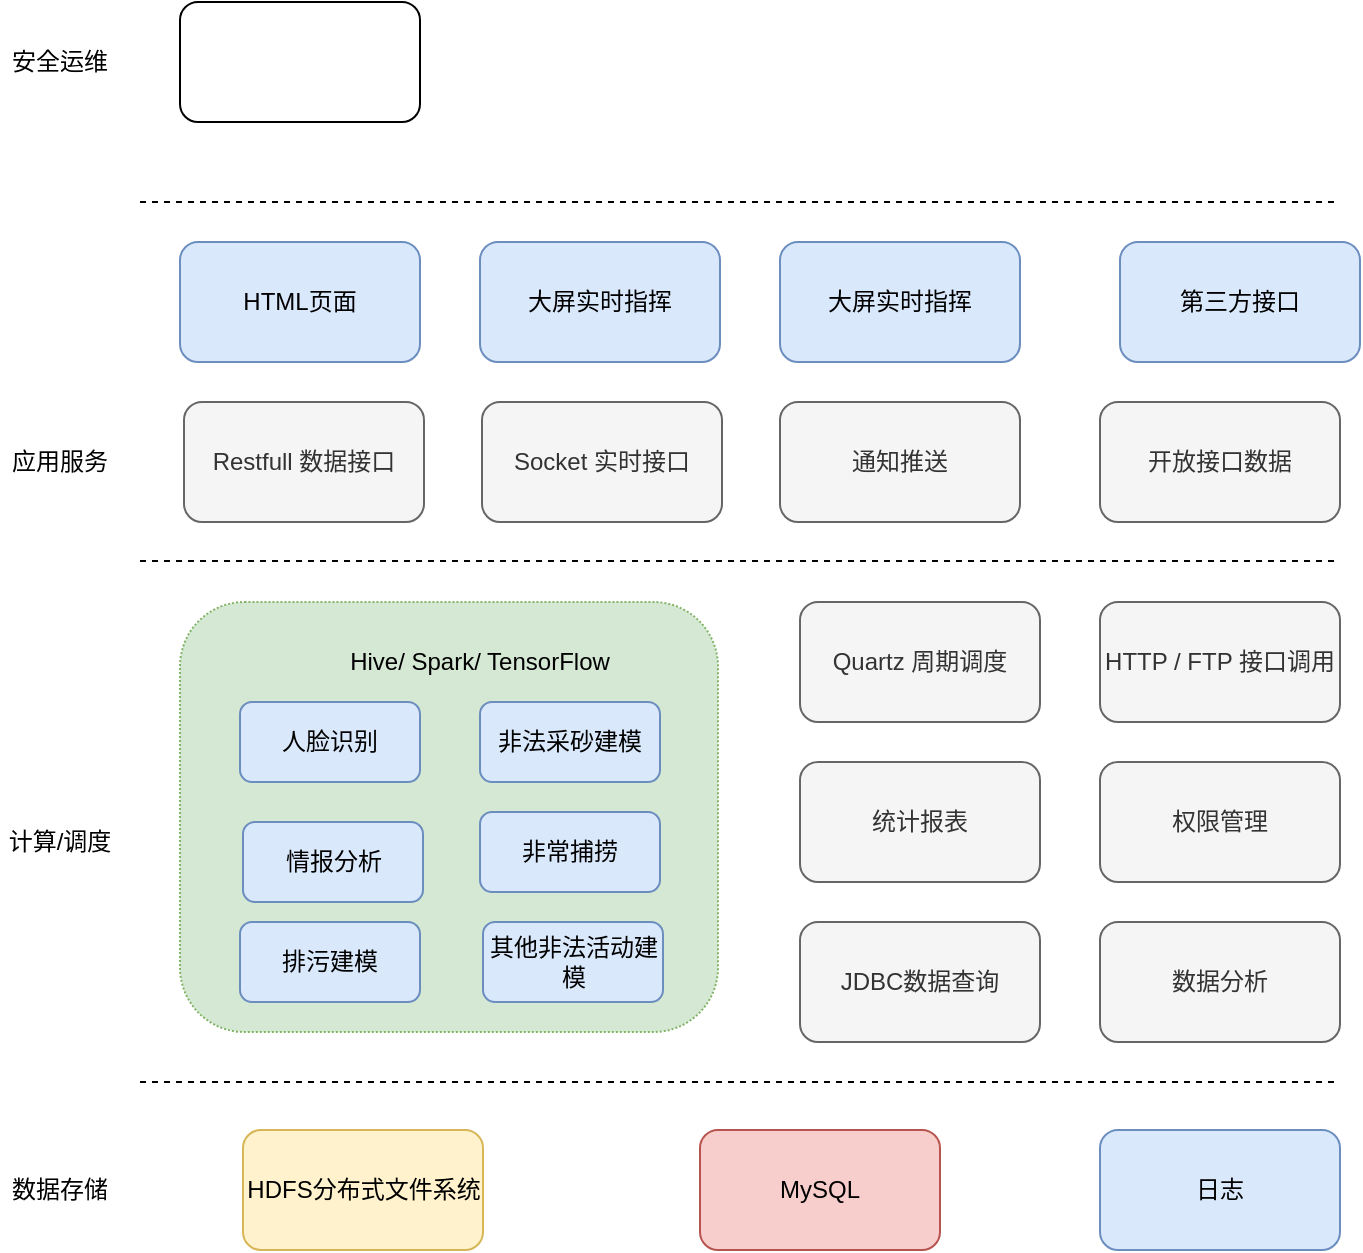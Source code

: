 <mxfile version="12.3.6" type="github" pages="1">
  <diagram id="wH5oIil5O3f5OFuHpAPj" name="第 1 页">
    <mxGraphModel dx="893" dy="1760" grid="1" gridSize="10" guides="1" tooltips="1" connect="1" arrows="1" fold="1" page="1" pageScale="1" pageWidth="827" pageHeight="1169" math="0" shadow="0">
      <root>
        <mxCell id="0"/>
        <mxCell id="1" parent="0"/>
        <mxCell id="3A5Cxgbc8CVoEQmnolI1-1" value="HDFS分布式文件系统" style="rounded=1;whiteSpace=wrap;html=1;fillColor=#fff2cc;strokeColor=#d6b656;" vertex="1" parent="1">
          <mxGeometry x="171.5" y="494" width="120" height="60" as="geometry"/>
        </mxCell>
        <mxCell id="3A5Cxgbc8CVoEQmnolI1-2" value="MySQL" style="rounded=1;whiteSpace=wrap;html=1;fillColor=#f8cecc;strokeColor=#b85450;" vertex="1" parent="1">
          <mxGeometry x="400" y="494" width="120" height="60" as="geometry"/>
        </mxCell>
        <mxCell id="3A5Cxgbc8CVoEQmnolI1-4" value="" style="endArrow=none;dashed=1;html=1;" edge="1" parent="1">
          <mxGeometry width="50" height="50" relative="1" as="geometry">
            <mxPoint x="120" y="470" as="sourcePoint"/>
            <mxPoint x="720" y="470" as="targetPoint"/>
            <Array as="points">
              <mxPoint x="400" y="470"/>
            </Array>
          </mxGeometry>
        </mxCell>
        <mxCell id="3A5Cxgbc8CVoEQmnolI1-5" value="数据存储" style="text;html=1;strokeColor=none;fillColor=none;align=center;verticalAlign=middle;whiteSpace=wrap;rounded=0;" vertex="1" parent="1">
          <mxGeometry x="50" y="514" width="60" height="20" as="geometry"/>
        </mxCell>
        <mxCell id="3A5Cxgbc8CVoEQmnolI1-6" value="日志" style="rounded=1;whiteSpace=wrap;html=1;fillColor=#dae8fc;strokeColor=#6c8ebf;" vertex="1" parent="1">
          <mxGeometry x="600" y="494" width="120" height="60" as="geometry"/>
        </mxCell>
        <mxCell id="3A5Cxgbc8CVoEQmnolI1-7" value="计算/调度" style="text;html=1;strokeColor=none;fillColor=none;align=center;verticalAlign=middle;whiteSpace=wrap;rounded=0;" vertex="1" parent="1">
          <mxGeometry x="50" y="340" width="60" height="20" as="geometry"/>
        </mxCell>
        <mxCell id="3A5Cxgbc8CVoEQmnolI1-8" value="应用服务" style="text;html=1;strokeColor=none;fillColor=none;align=center;verticalAlign=middle;whiteSpace=wrap;rounded=0;" vertex="1" parent="1">
          <mxGeometry x="50" y="150" width="60" height="20" as="geometry"/>
        </mxCell>
        <mxCell id="3A5Cxgbc8CVoEQmnolI1-9" value="安全运维" style="text;html=1;strokeColor=none;fillColor=none;align=center;verticalAlign=middle;whiteSpace=wrap;rounded=0;" vertex="1" parent="1">
          <mxGeometry x="50" y="-50" width="60" height="20" as="geometry"/>
        </mxCell>
        <mxCell id="3A5Cxgbc8CVoEQmnolI1-10" value="" style="rounded=1;whiteSpace=wrap;html=1;dashed=1;dashPattern=1 1;fillColor=#d5e8d4;strokeColor=#82b366;" vertex="1" parent="1">
          <mxGeometry x="140" y="230" width="269" height="215" as="geometry"/>
        </mxCell>
        <mxCell id="3A5Cxgbc8CVoEQmnolI1-12" value="人脸识别" style="rounded=1;whiteSpace=wrap;html=1;fillColor=#dae8fc;strokeColor=#6c8ebf;" vertex="1" parent="1">
          <mxGeometry x="170" y="280" width="90" height="40" as="geometry"/>
        </mxCell>
        <mxCell id="3A5Cxgbc8CVoEQmnolI1-13" value="情报分析" style="rounded=1;whiteSpace=wrap;html=1;fillColor=#dae8fc;strokeColor=#6c8ebf;" vertex="1" parent="1">
          <mxGeometry x="171.5" y="340" width="90" height="40" as="geometry"/>
        </mxCell>
        <mxCell id="3A5Cxgbc8CVoEQmnolI1-14" value="非法采砂建模" style="rounded=1;whiteSpace=wrap;html=1;fillColor=#dae8fc;strokeColor=#6c8ebf;" vertex="1" parent="1">
          <mxGeometry x="290" y="280" width="90" height="40" as="geometry"/>
        </mxCell>
        <mxCell id="3A5Cxgbc8CVoEQmnolI1-15" value="非常捕捞" style="rounded=1;whiteSpace=wrap;html=1;fillColor=#dae8fc;strokeColor=#6c8ebf;" vertex="1" parent="1">
          <mxGeometry x="290" y="335" width="90" height="40" as="geometry"/>
        </mxCell>
        <mxCell id="3A5Cxgbc8CVoEQmnolI1-16" value="其他非法活动建模" style="rounded=1;whiteSpace=wrap;html=1;fillColor=#dae8fc;strokeColor=#6c8ebf;" vertex="1" parent="1">
          <mxGeometry x="291.5" y="390" width="90" height="40" as="geometry"/>
        </mxCell>
        <mxCell id="3A5Cxgbc8CVoEQmnolI1-17" value="排污建模" style="rounded=1;whiteSpace=wrap;html=1;fillColor=#dae8fc;strokeColor=#6c8ebf;" vertex="1" parent="1">
          <mxGeometry x="170" y="390" width="90" height="40" as="geometry"/>
        </mxCell>
        <mxCell id="3A5Cxgbc8CVoEQmnolI1-18" value="Quartz 周期调度" style="rounded=1;whiteSpace=wrap;html=1;fillColor=#f5f5f5;strokeColor=#666666;fontColor=#333333;" vertex="1" parent="1">
          <mxGeometry x="450" y="230" width="120" height="60" as="geometry"/>
        </mxCell>
        <mxCell id="3A5Cxgbc8CVoEQmnolI1-19" value="统计报表" style="rounded=1;whiteSpace=wrap;html=1;fillColor=#f5f5f5;strokeColor=#666666;fontColor=#333333;" vertex="1" parent="1">
          <mxGeometry x="450" y="310" width="120" height="60" as="geometry"/>
        </mxCell>
        <mxCell id="3A5Cxgbc8CVoEQmnolI1-22" value="Restfull 数据接口" style="rounded=1;whiteSpace=wrap;html=1;fillColor=#f5f5f5;strokeColor=#666666;fontColor=#333333;" vertex="1" parent="1">
          <mxGeometry x="142" y="130" width="120" height="60" as="geometry"/>
        </mxCell>
        <mxCell id="3A5Cxgbc8CVoEQmnolI1-23" value="Socket 实时接口" style="rounded=1;whiteSpace=wrap;html=1;fillColor=#f5f5f5;strokeColor=#666666;fontColor=#333333;" vertex="1" parent="1">
          <mxGeometry x="291" y="130" width="120" height="60" as="geometry"/>
        </mxCell>
        <mxCell id="3A5Cxgbc8CVoEQmnolI1-24" value="Hive/ Spark/ TensorFlow" style="text;html=1;strokeColor=none;fillColor=none;align=center;verticalAlign=middle;whiteSpace=wrap;rounded=0;" vertex="1" parent="1">
          <mxGeometry x="220" y="250" width="140" height="20" as="geometry"/>
        </mxCell>
        <mxCell id="3A5Cxgbc8CVoEQmnolI1-25" value="HTML页面" style="rounded=1;whiteSpace=wrap;html=1;fillColor=#dae8fc;strokeColor=#6c8ebf;" vertex="1" parent="1">
          <mxGeometry x="140" y="50" width="120" height="60" as="geometry"/>
        </mxCell>
        <mxCell id="3A5Cxgbc8CVoEQmnolI1-26" value="大屏实时指挥" style="rounded=1;whiteSpace=wrap;html=1;fillColor=#dae8fc;strokeColor=#6c8ebf;" vertex="1" parent="1">
          <mxGeometry x="290" y="50" width="120" height="60" as="geometry"/>
        </mxCell>
        <mxCell id="3A5Cxgbc8CVoEQmnolI1-27" value="通知推送" style="rounded=1;whiteSpace=wrap;html=1;fillColor=#f5f5f5;strokeColor=#666666;fontColor=#333333;" vertex="1" parent="1">
          <mxGeometry x="440" y="130" width="120" height="60" as="geometry"/>
        </mxCell>
        <mxCell id="3A5Cxgbc8CVoEQmnolI1-28" value="开放接口数据" style="rounded=1;whiteSpace=wrap;html=1;fillColor=#f5f5f5;strokeColor=#666666;fontColor=#333333;" vertex="1" parent="1">
          <mxGeometry x="600" y="130" width="120" height="60" as="geometry"/>
        </mxCell>
        <mxCell id="3A5Cxgbc8CVoEQmnolI1-29" value="大屏实时指挥" style="rounded=1;whiteSpace=wrap;html=1;fillColor=#dae8fc;strokeColor=#6c8ebf;" vertex="1" parent="1">
          <mxGeometry x="440" y="50" width="120" height="60" as="geometry"/>
        </mxCell>
        <mxCell id="3A5Cxgbc8CVoEQmnolI1-30" value="第三方接口" style="rounded=1;whiteSpace=wrap;html=1;fillColor=#dae8fc;strokeColor=#6c8ebf;" vertex="1" parent="1">
          <mxGeometry x="610" y="50" width="120" height="60" as="geometry"/>
        </mxCell>
        <mxCell id="3A5Cxgbc8CVoEQmnolI1-31" value="" style="rounded=1;whiteSpace=wrap;html=1;" vertex="1" parent="1">
          <mxGeometry x="140" y="-70" width="120" height="60" as="geometry"/>
        </mxCell>
        <mxCell id="3A5Cxgbc8CVoEQmnolI1-34" value="JDBC数据查询" style="rounded=1;whiteSpace=wrap;html=1;fillColor=#f5f5f5;strokeColor=#666666;fontColor=#333333;" vertex="1" parent="1">
          <mxGeometry x="450" y="390" width="120" height="60" as="geometry"/>
        </mxCell>
        <mxCell id="3A5Cxgbc8CVoEQmnolI1-35" value="HTTP / FTP 接口调用" style="rounded=1;whiteSpace=wrap;html=1;fillColor=#f5f5f5;strokeColor=#666666;fontColor=#333333;" vertex="1" parent="1">
          <mxGeometry x="600" y="230" width="120" height="60" as="geometry"/>
        </mxCell>
        <mxCell id="3A5Cxgbc8CVoEQmnolI1-36" value="权限管理" style="rounded=1;whiteSpace=wrap;html=1;fillColor=#f5f5f5;strokeColor=#666666;fontColor=#333333;" vertex="1" parent="1">
          <mxGeometry x="600" y="310" width="120" height="60" as="geometry"/>
        </mxCell>
        <mxCell id="3A5Cxgbc8CVoEQmnolI1-39" value="数据分析" style="rounded=1;whiteSpace=wrap;html=1;fillColor=#f5f5f5;strokeColor=#666666;fontColor=#333333;" vertex="1" parent="1">
          <mxGeometry x="600" y="390" width="120" height="60" as="geometry"/>
        </mxCell>
        <mxCell id="3A5Cxgbc8CVoEQmnolI1-40" value="" style="endArrow=none;dashed=1;html=1;" edge="1" parent="1">
          <mxGeometry width="50" height="50" relative="1" as="geometry">
            <mxPoint x="120" y="209.5" as="sourcePoint"/>
            <mxPoint x="720" y="209.5" as="targetPoint"/>
            <Array as="points">
              <mxPoint x="400" y="209.5"/>
            </Array>
          </mxGeometry>
        </mxCell>
        <mxCell id="3A5Cxgbc8CVoEQmnolI1-41" value="" style="endArrow=none;dashed=1;html=1;" edge="1" parent="1">
          <mxGeometry width="50" height="50" relative="1" as="geometry">
            <mxPoint x="120" y="30" as="sourcePoint"/>
            <mxPoint x="720" y="30" as="targetPoint"/>
            <Array as="points">
              <mxPoint x="400" y="30"/>
            </Array>
          </mxGeometry>
        </mxCell>
      </root>
    </mxGraphModel>
  </diagram>
</mxfile>
